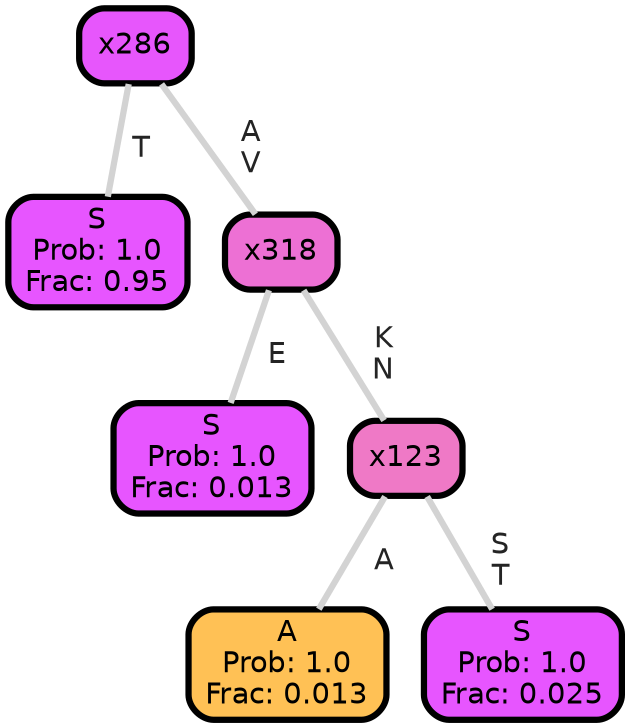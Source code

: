 graph Tree {
node [shape=box, style="filled, rounded",color="black",penwidth="3",fontcolor="black",                 fontname=helvetica] ;
graph [ranksep="0 equally", splines=straight,                 bgcolor=transparent, dpi=200] ;
edge [fontname=helvetica, fontweight=bold,fontcolor=grey14,color=lightgray] ;
0 [label="S
Prob: 1.0
Frac: 0.95", fillcolor="#e755ff"] ;
1 [label="x286", fillcolor="#e756fc"] ;
2 [label="S
Prob: 1.0
Frac: 0.013", fillcolor="#e755ff"] ;
3 [label="x318", fillcolor="#ed70d4"] ;
4 [label="A
Prob: 1.0
Frac: 0.013", fillcolor="#ffc155"] ;
5 [label="x123", fillcolor="#ef79c6"] ;
6 [label="S
Prob: 1.0
Frac: 0.025", fillcolor="#e755ff"] ;
1 -- 0 [label=" T",penwidth=3] ;
1 -- 3 [label=" A\n V",penwidth=3] ;
3 -- 2 [label=" E",penwidth=3] ;
3 -- 5 [label=" K\n N",penwidth=3] ;
5 -- 4 [label=" A",penwidth=3] ;
5 -- 6 [label=" S\n T",penwidth=3] ;
{rank = same;}}